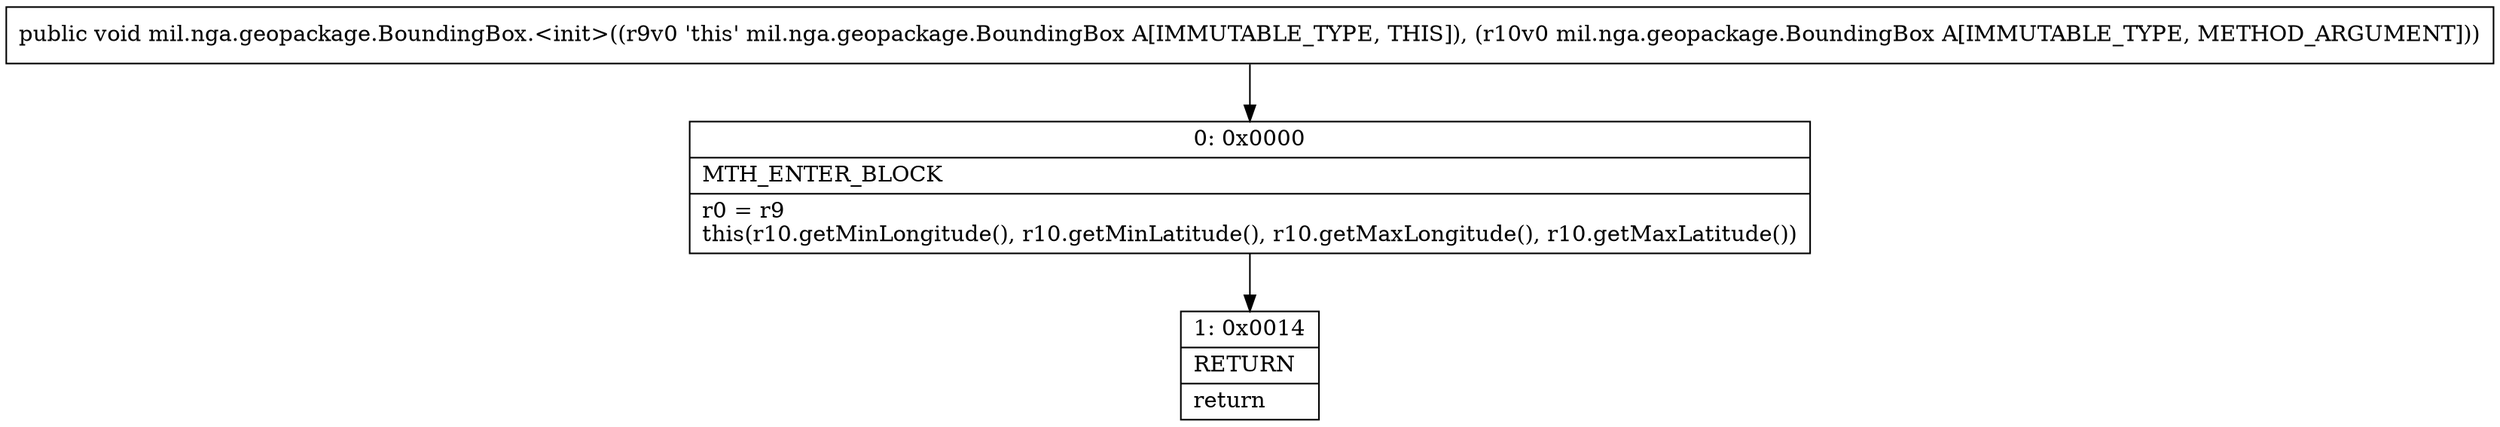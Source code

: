 digraph "CFG formil.nga.geopackage.BoundingBox.\<init\>(Lmil\/nga\/geopackage\/BoundingBox;)V" {
Node_0 [shape=record,label="{0\:\ 0x0000|MTH_ENTER_BLOCK\l|r0 = r9\lthis(r10.getMinLongitude(), r10.getMinLatitude(), r10.getMaxLongitude(), r10.getMaxLatitude())\l}"];
Node_1 [shape=record,label="{1\:\ 0x0014|RETURN\l|return\l}"];
MethodNode[shape=record,label="{public void mil.nga.geopackage.BoundingBox.\<init\>((r9v0 'this' mil.nga.geopackage.BoundingBox A[IMMUTABLE_TYPE, THIS]), (r10v0 mil.nga.geopackage.BoundingBox A[IMMUTABLE_TYPE, METHOD_ARGUMENT])) }"];
MethodNode -> Node_0;
Node_0 -> Node_1;
}

